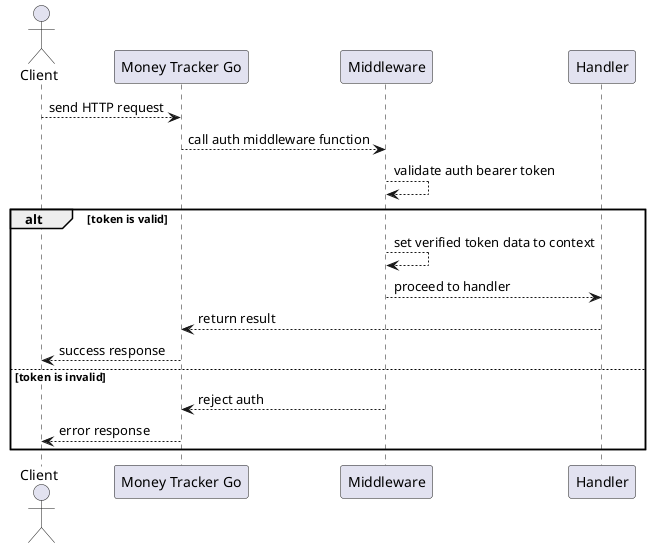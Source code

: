 @startuml Get Transaction Categories

actor "Client" as client
participant "Money Tracker Go" as server
participant "Middleware" as middleware
participant "Handler" as handler

client --> server : send HTTP request
server --> middleware : call auth middleware function
middleware --> middleware : validate auth bearer token
alt token is valid
  middleware --> middleware : set verified token data to context
  middleware --> handler : proceed to handler
  handler --> server : return result
  server --> client : success response
else token is invalid
  middleware --> server : reject auth
  server --> client : error response
end

@enduml